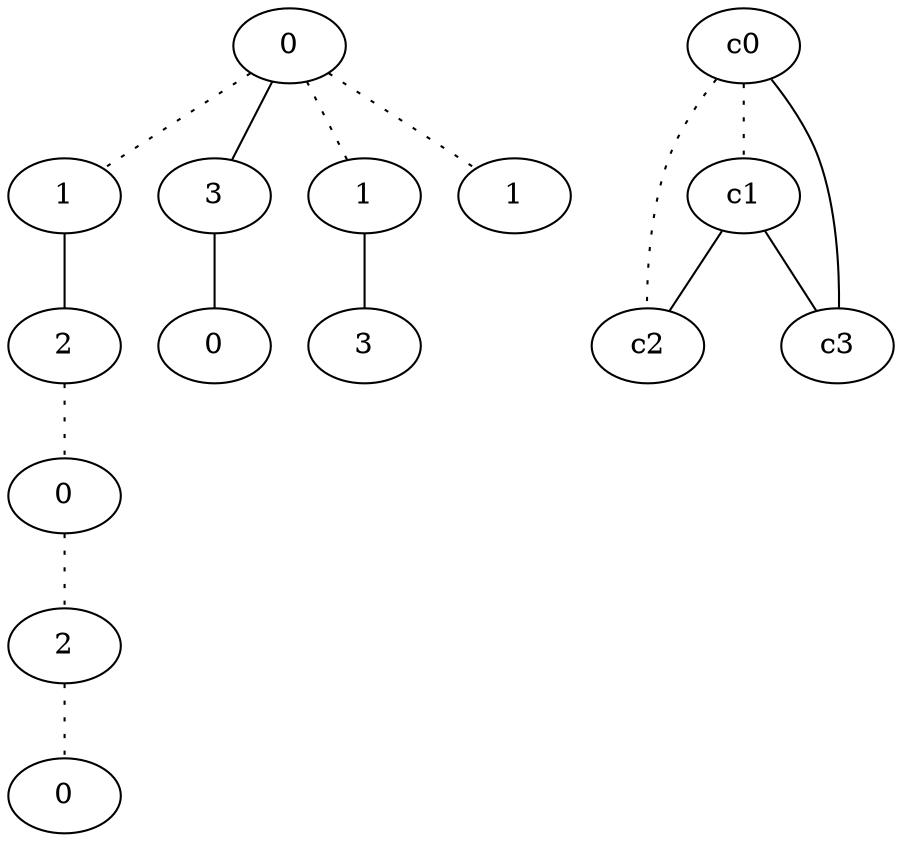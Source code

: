 graph {
a0[label=0];
a1[label=1];
a2[label=2];
a3[label=0];
a4[label=2];
a5[label=0];
a6[label=3];
a7[label=0];
a8[label=1];
a9[label=3];
a10[label=1];
a0 -- a1 [style=dotted];
a0 -- a6;
a0 -- a8 [style=dotted];
a0 -- a10 [style=dotted];
a1 -- a2;
a2 -- a3 [style=dotted];
a3 -- a4 [style=dotted];
a4 -- a5 [style=dotted];
a6 -- a7;
a8 -- a9;
c0 -- c1 [style=dotted];
c0 -- c2 [style=dotted];
c0 -- c3;
c1 -- c2;
c1 -- c3;
}
